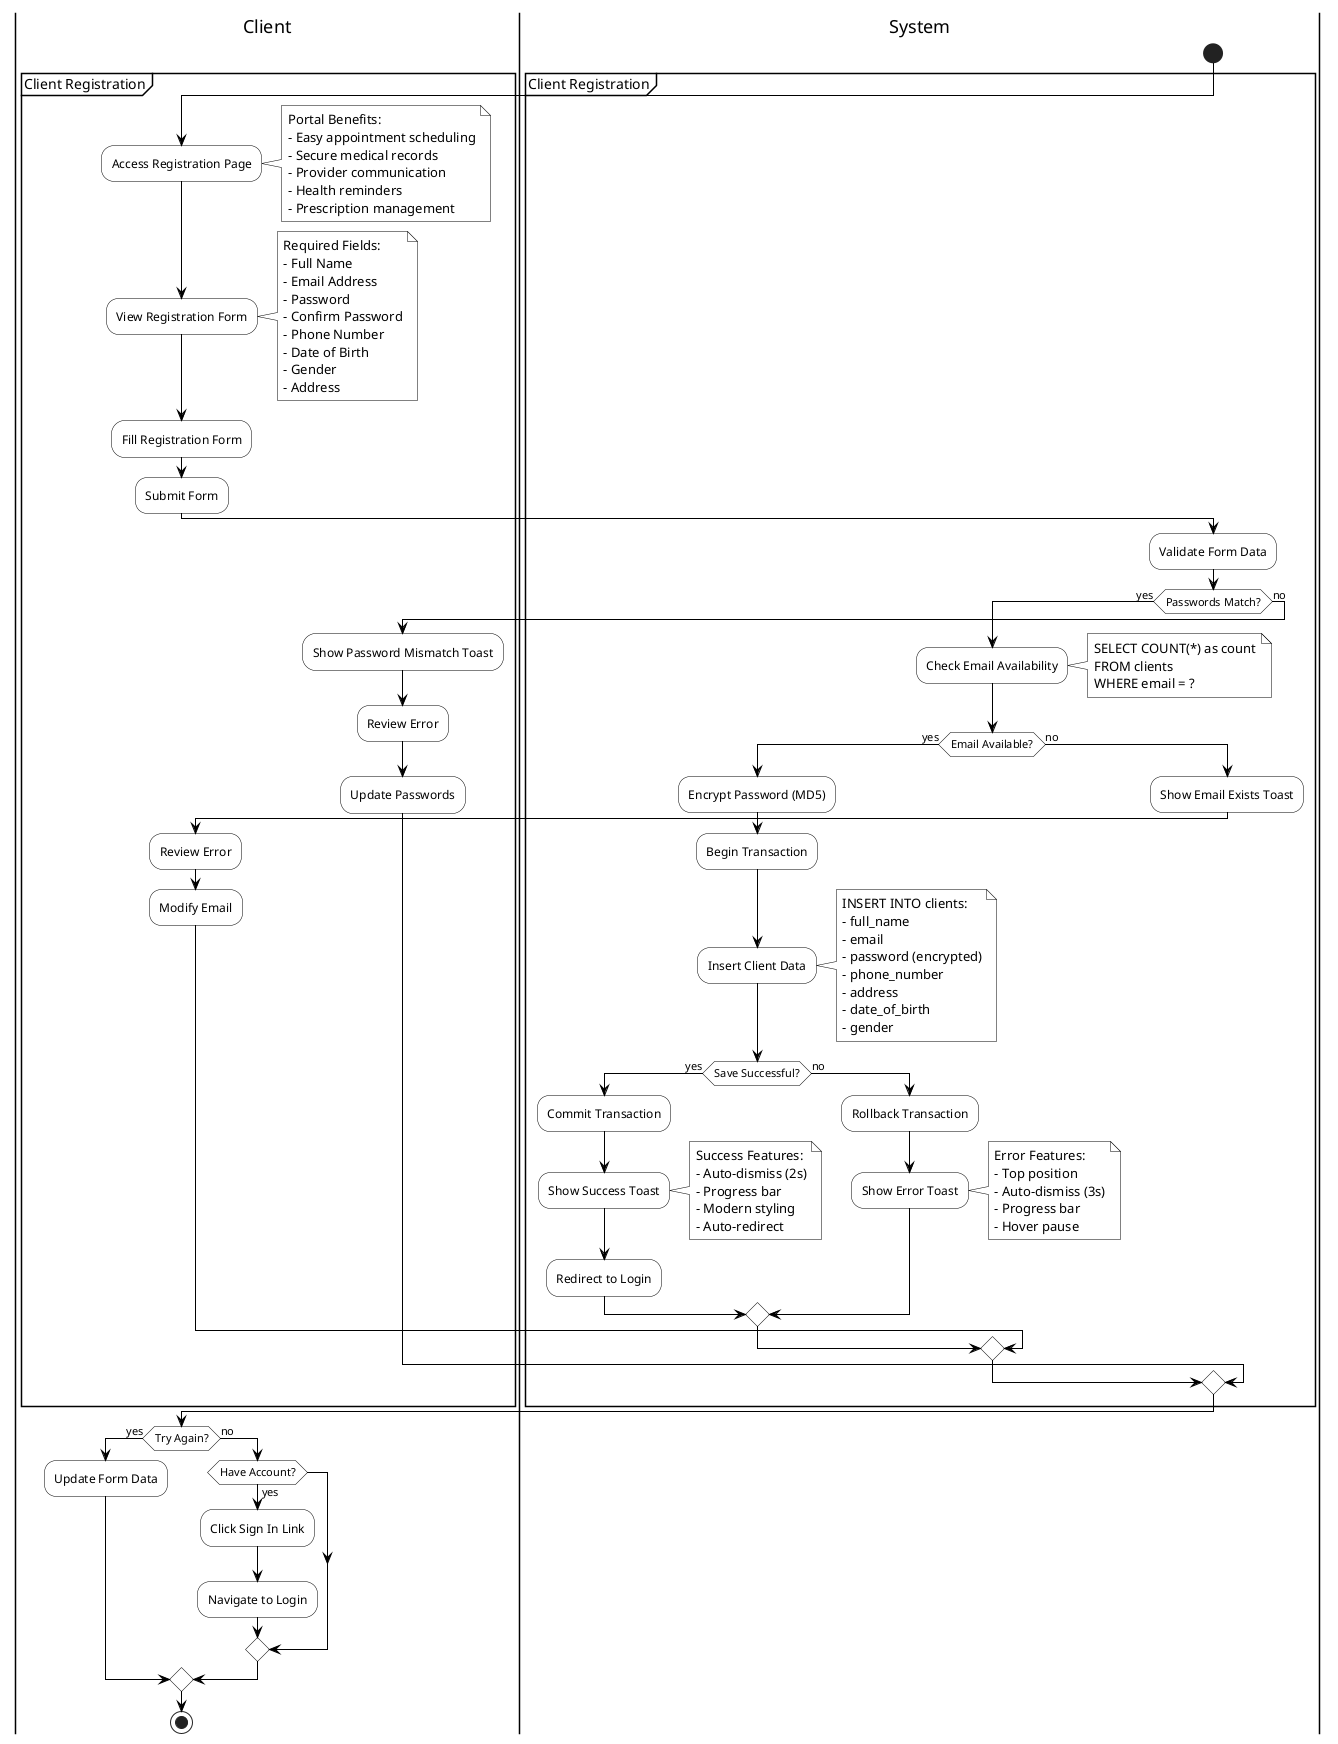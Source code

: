 @startuml Client Registration Activity
skinparam monochrome true
skinparam shadowing false
skinparam ActivityBackgroundColor white
skinparam ActivityBorderColor black
skinparam ArrowColor black
skinparam NoteBackgroundColor white
skinparam NoteBorderColor black

|Client|
|System|

start

partition "Client Registration" {
  |Client|
  :Access Registration Page;
  note right
    Portal Benefits:
    - Easy appointment scheduling
    - Secure medical records
    - Provider communication
    - Health reminders
    - Prescription management
  end note

  :View Registration Form;
  note right
    Required Fields:
    - Full Name
    - Email Address
    - Password
    - Confirm Password
    - Phone Number
    - Date of Birth
    - Gender
    - Address
  end note

  :Fill Registration Form;
  :Submit Form;

  |System|
  :Validate Form Data;
  
  if (Passwords Match?) then (yes)
    :Check Email Availability;
    note right
      SELECT COUNT(*) as count
      FROM clients
      WHERE email = ?
    end note
    
    if (Email Available?) then (yes)
      :Encrypt Password (MD5);
      :Begin Transaction;
      
      :Insert Client Data;
      note right
        INSERT INTO clients:
        - full_name
        - email
        - password (encrypted)
        - phone_number
        - address
        - date_of_birth
        - gender
      end note
      
      if (Save Successful?) then (yes)
        :Commit Transaction;
        :Show Success Toast;
        note right
          Success Features:
          - Auto-dismiss (2s)
          - Progress bar
          - Modern styling
          - Auto-redirect
        end note
        :Redirect to Login;
        
      else (no)
        :Rollback Transaction;
        :Show Error Toast;
        note right
          Error Features:
          - Top position
          - Auto-dismiss (3s)
          - Progress bar
          - Hover pause
        end note
      endif
      
    else (no)
      :Show Email Exists Toast;
      |Client|
      :Review Error;
      :Modify Email;
    endif
    
  else (no)
    :Show Password Mismatch Toast;
    |Client|
    :Review Error;
    :Update Passwords;
  endif
}

|Client|
if (Try Again?) then (yes)
  :Update Form Data;
else (no)
  if (Have Account?) then (yes)
    :Click Sign In Link;
    :Navigate to Login;
  endif
endif

stop

@enduml
